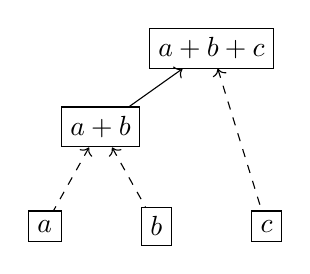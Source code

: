 \begin{tikzpicture}[every node/.style=draw,scale=2,node distance=1cm]
      \node[] (a) {$a$};
      \node[] (b) [right = of a] {$b$};
      \node[] (c) [right = of b] {$c$};
      \node[] (ab) [above = of {$(a)!0.5!(b)$}] {$a+b$} edge [<-,dashed] (a)
                                                        edge [<-,dashed] (b);
      \node[] (abc) [above = 2cm of {$(b)!0.5!(c)$}] {$a+b+c$} edge [<-] (ab)
                                                               edge [<-,dashed] (c) ;
\end{tikzpicture}
